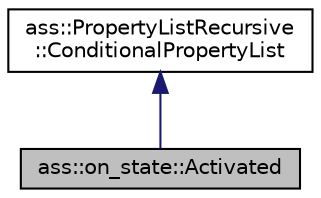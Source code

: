 digraph "ass::on_state::Activated"
{
 // LATEX_PDF_SIZE
  edge [fontname="Helvetica",fontsize="10",labelfontname="Helvetica",labelfontsize="10"];
  node [fontname="Helvetica",fontsize="10",shape=record];
  Node1 [label="ass::on_state::Activated",height=0.2,width=0.4,color="black", fillcolor="grey75", style="filled", fontcolor="black",tooltip=" "];
  Node2 -> Node1 [dir="back",color="midnightblue",fontsize="10",style="solid",fontname="Helvetica"];
  Node2 [label="ass::PropertyListRecursive\l::ConditionalPropertyList",height=0.2,width=0.4,color="black", fillcolor="white", style="filled",URL="$structass_1_1PropertyListRecursive_1_1ConditionalPropertyList.html",tooltip=" "];
}
